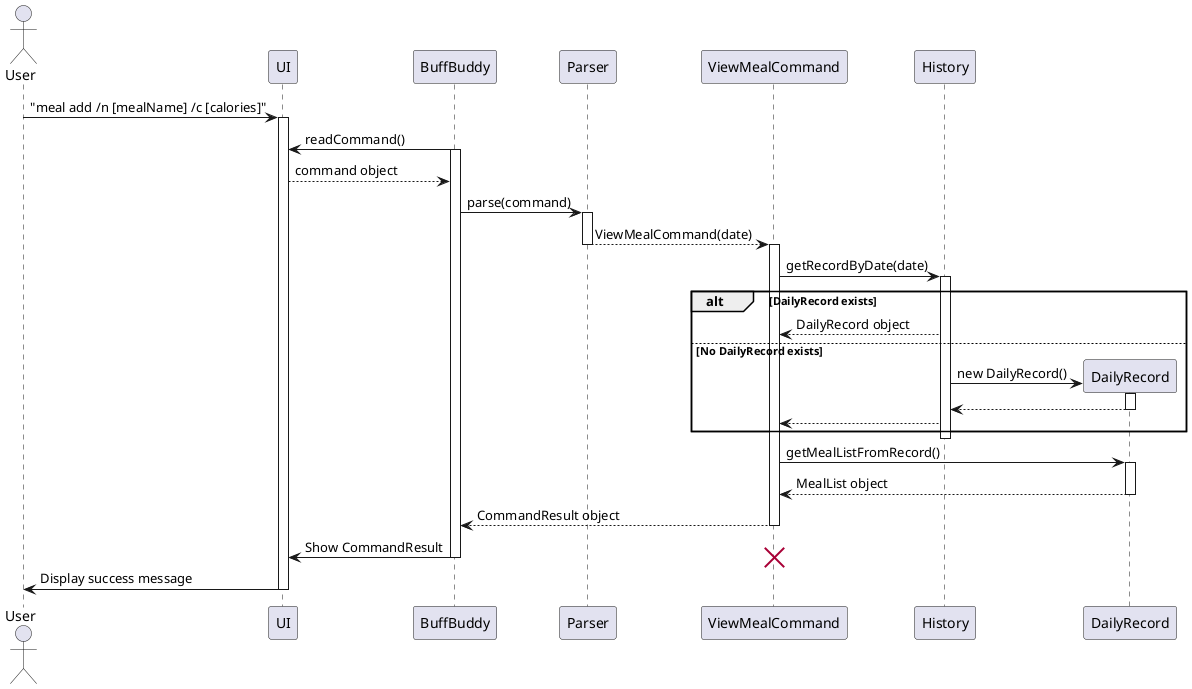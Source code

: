 @startuml
actor User
participant "UI" as UI
participant "BuffBuddy" as BB
participant "Parser" as Parser
participant "ViewMealCommand" as ViewCmd
participant "History" as History
participant "DailyRecord" as DailyRec

User -> UI: "meal add /n [mealName] /c [calories]"
activate UI
BB -> UI: readCommand()
activate BB
UI --> BB: command object
BB -> Parser: parse(command)
activate Parser

Parser --> ViewCmd: ViewMealCommand(date)
deactivate Parser
activate ViewCmd

ViewCmd -> History: getRecordByDate(date)
activate History

alt DailyRecord exists
  History --> ViewCmd: DailyRecord object
else No DailyRecord exists
create DailyRec
  History -> DailyRec: new DailyRecord()
  activate DailyRec
  DailyRec --> History
  deactivate DailyRec
  History --> ViewCmd
end
deactivate History

ViewCmd -> DailyRec: getMealListFromRecord()
activate DailyRec
DailyRec --> ViewCmd: MealList object
deactivate DailyRec

ViewCmd --> BB: CommandResult object
deactivate ViewCmd

BB -> UI: Show CommandResult
deactivate BB
destroy ViewCmd

UI -> User: Display success message
deactivate UI

@enduml
